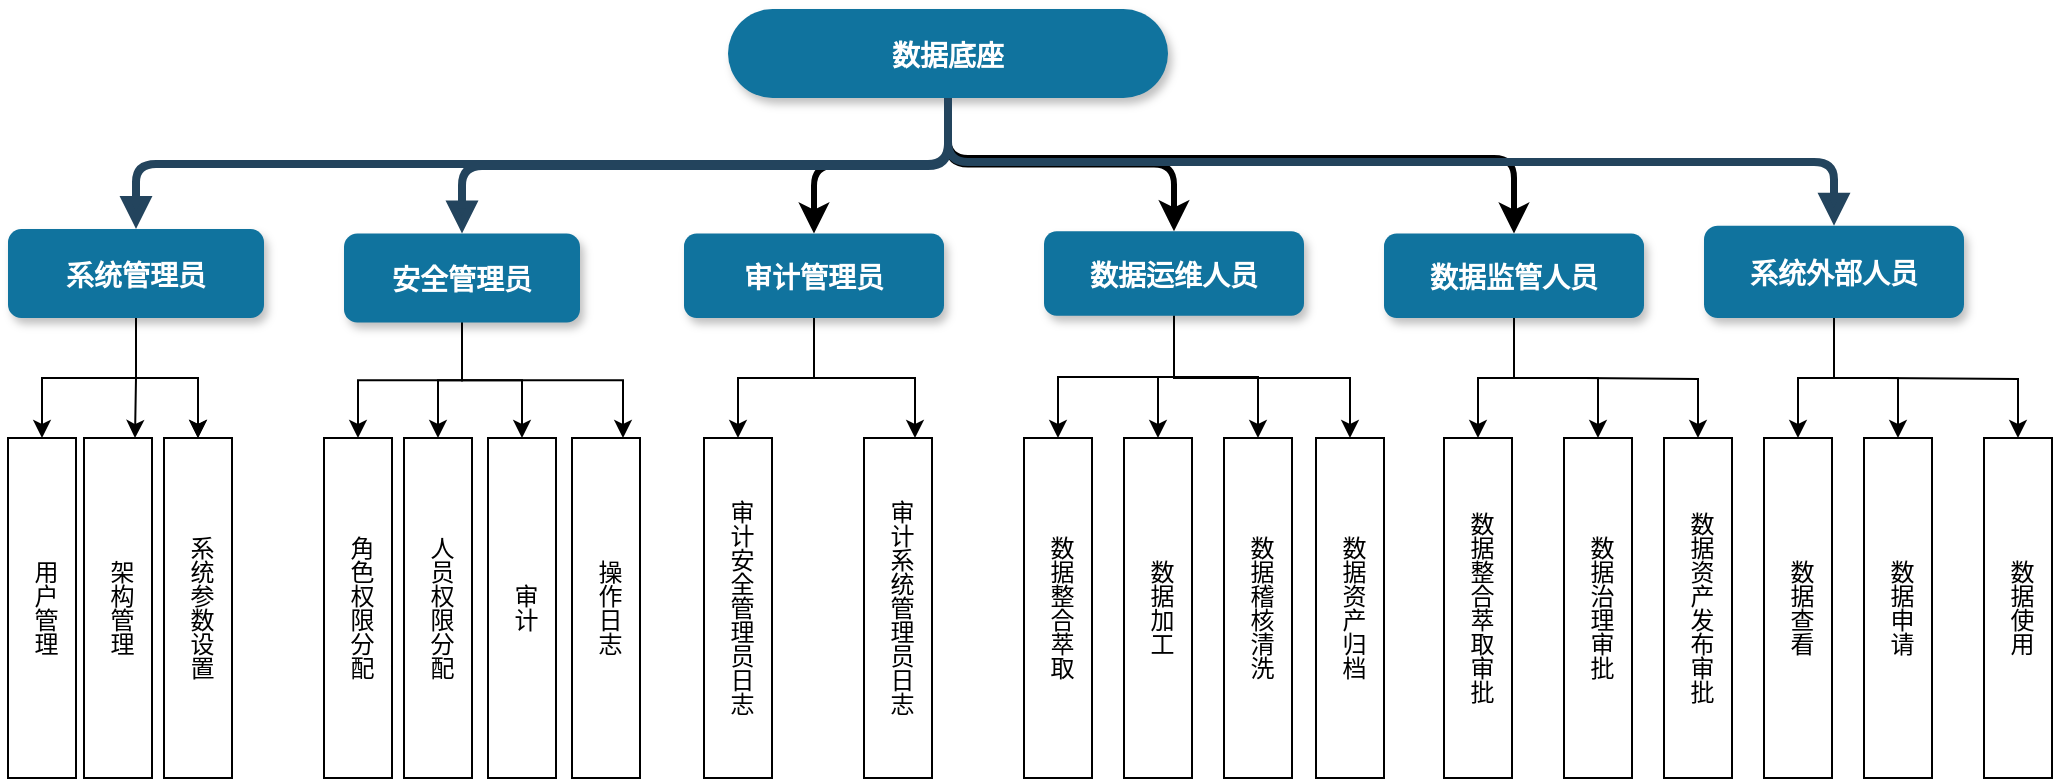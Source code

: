 <mxfile version="24.8.0">
  <diagram name="Page-1" id="97916047-d0de-89f5-080d-49f4d83e522f">
    <mxGraphModel dx="1085" dy="615" grid="1" gridSize="10" guides="1" tooltips="1" connect="1" arrows="1" fold="1" page="1" pageScale="1.5" pageWidth="1169" pageHeight="827" background="none" math="0" shadow="0">
      <root>
        <mxCell id="0" />
        <mxCell id="1" parent="0" />
        <mxCell id="LzSMEyJ2_mdjWp6q9Ydg-65" value="" style="edgeStyle=orthogonalEdgeStyle;rounded=1;orthogonalLoop=1;jettySize=auto;html=1;curved=0;strokeWidth=3;" edge="1" parent="1" source="3" target="LzSMEyJ2_mdjWp6q9Ydg-55">
          <mxGeometry relative="1" as="geometry" />
        </mxCell>
        <mxCell id="LzSMEyJ2_mdjWp6q9Ydg-66" style="edgeStyle=orthogonalEdgeStyle;rounded=1;orthogonalLoop=1;jettySize=auto;html=1;curved=0;strokeWidth=3;" edge="1" parent="1" source="3" target="LzSMEyJ2_mdjWp6q9Ydg-56">
          <mxGeometry relative="1" as="geometry" />
        </mxCell>
        <mxCell id="LzSMEyJ2_mdjWp6q9Ydg-67" style="edgeStyle=orthogonalEdgeStyle;rounded=1;orthogonalLoop=1;jettySize=auto;html=1;entryX=0.5;entryY=0;entryDx=0;entryDy=0;curved=0;strokeWidth=3;" edge="1" parent="1" target="LzSMEyJ2_mdjWp6q9Ydg-57">
          <mxGeometry relative="1" as="geometry">
            <mxPoint x="772" y="390" as="sourcePoint" />
            <Array as="points">
              <mxPoint x="772" y="420" />
              <mxPoint x="1055" y="420" />
            </Array>
          </mxGeometry>
        </mxCell>
        <mxCell id="3" value="数据底座" style="rounded=1;fillColor=#10739E;strokeColor=none;shadow=1;gradientColor=none;fontStyle=1;fontColor=#FFFFFF;fontSize=14;arcSize=50;" parent="1" vertex="1">
          <mxGeometry x="662" y="345.5" width="220" height="44.5" as="geometry" />
        </mxCell>
        <mxCell id="LzSMEyJ2_mdjWp6q9Ydg-61" style="edgeStyle=orthogonalEdgeStyle;rounded=0;orthogonalLoop=1;jettySize=auto;html=1;" edge="1" parent="1" source="4" target="LzSMEyJ2_mdjWp6q9Ydg-60">
          <mxGeometry relative="1" as="geometry" />
        </mxCell>
        <mxCell id="LzSMEyJ2_mdjWp6q9Ydg-72" value="" style="edgeStyle=orthogonalEdgeStyle;rounded=0;orthogonalLoop=1;jettySize=auto;html=1;" edge="1" parent="1" source="4" target="LzSMEyJ2_mdjWp6q9Ydg-70">
          <mxGeometry relative="1" as="geometry" />
        </mxCell>
        <mxCell id="LzSMEyJ2_mdjWp6q9Ydg-73" value="" style="edgeStyle=orthogonalEdgeStyle;rounded=0;orthogonalLoop=1;jettySize=auto;html=1;" edge="1" parent="1" source="4" target="LzSMEyJ2_mdjWp6q9Ydg-70">
          <mxGeometry relative="1" as="geometry" />
        </mxCell>
        <mxCell id="LzSMEyJ2_mdjWp6q9Ydg-74" style="edgeStyle=orthogonalEdgeStyle;rounded=0;orthogonalLoop=1;jettySize=auto;html=1;entryX=0.75;entryY=0;entryDx=0;entryDy=0;" edge="1" parent="1" source="4" target="LzSMEyJ2_mdjWp6q9Ydg-69">
          <mxGeometry relative="1" as="geometry" />
        </mxCell>
        <mxCell id="4" value="系统管理员" style="rounded=1;fillColor=#10739E;strokeColor=none;shadow=1;gradientColor=none;fontStyle=1;fontColor=#FFFFFF;fontSize=14;" parent="1" vertex="1">
          <mxGeometry x="302" y="455.5" width="128" height="44.5" as="geometry" />
        </mxCell>
        <mxCell id="LzSMEyJ2_mdjWp6q9Ydg-80" style="edgeStyle=orthogonalEdgeStyle;rounded=0;orthogonalLoop=1;jettySize=auto;html=1;" edge="1" parent="1" source="5" target="LzSMEyJ2_mdjWp6q9Ydg-75">
          <mxGeometry relative="1" as="geometry" />
        </mxCell>
        <mxCell id="LzSMEyJ2_mdjWp6q9Ydg-81" value="" style="edgeStyle=orthogonalEdgeStyle;rounded=0;orthogonalLoop=1;jettySize=auto;html=1;" edge="1" parent="1" source="5" target="LzSMEyJ2_mdjWp6q9Ydg-77">
          <mxGeometry relative="1" as="geometry" />
        </mxCell>
        <mxCell id="LzSMEyJ2_mdjWp6q9Ydg-82" style="edgeStyle=orthogonalEdgeStyle;rounded=0;orthogonalLoop=1;jettySize=auto;html=1;entryX=0.75;entryY=0;entryDx=0;entryDy=0;" edge="1" parent="1" source="5" target="LzSMEyJ2_mdjWp6q9Ydg-78">
          <mxGeometry relative="1" as="geometry" />
        </mxCell>
        <mxCell id="LzSMEyJ2_mdjWp6q9Ydg-83" style="edgeStyle=orthogonalEdgeStyle;rounded=0;orthogonalLoop=1;jettySize=auto;html=1;" edge="1" parent="1" source="5" target="LzSMEyJ2_mdjWp6q9Ydg-76">
          <mxGeometry relative="1" as="geometry" />
        </mxCell>
        <mxCell id="5" value="安全管理员" style="rounded=1;fillColor=#10739E;strokeColor=none;shadow=1;gradientColor=none;fontStyle=1;fontColor=#FFFFFF;fontSize=14;" parent="1" vertex="1">
          <mxGeometry x="470" y="457.75" width="118" height="44.5" as="geometry" />
        </mxCell>
        <mxCell id="LzSMEyJ2_mdjWp6q9Ydg-108" style="edgeStyle=orthogonalEdgeStyle;rounded=0;orthogonalLoop=1;jettySize=auto;html=1;" edge="1" parent="1" source="6" target="LzSMEyJ2_mdjWp6q9Ydg-105">
          <mxGeometry relative="1" as="geometry" />
        </mxCell>
        <mxCell id="LzSMEyJ2_mdjWp6q9Ydg-109" style="edgeStyle=orthogonalEdgeStyle;rounded=0;orthogonalLoop=1;jettySize=auto;html=1;entryX=0.5;entryY=0;entryDx=0;entryDy=0;" edge="1" parent="1" source="6" target="LzSMEyJ2_mdjWp6q9Ydg-106">
          <mxGeometry relative="1" as="geometry" />
        </mxCell>
        <mxCell id="LzSMEyJ2_mdjWp6q9Ydg-110" style="edgeStyle=orthogonalEdgeStyle;rounded=0;orthogonalLoop=1;jettySize=auto;html=1;entryX=0.5;entryY=0;entryDx=0;entryDy=0;" edge="1" parent="1" target="LzSMEyJ2_mdjWp6q9Ydg-107">
          <mxGeometry relative="1" as="geometry">
            <mxPoint x="1240" y="530" as="sourcePoint" />
          </mxGeometry>
        </mxCell>
        <mxCell id="6" value="系统外部人员" style="rounded=1;fillColor=#10739E;strokeColor=none;shadow=1;gradientColor=none;fontStyle=1;fontColor=#FFFFFF;fontSize=14;" parent="1" vertex="1">
          <mxGeometry x="1150" y="453.88" width="130" height="46.12" as="geometry" />
        </mxCell>
        <mxCell id="30" value="" style="edgeStyle=elbowEdgeStyle;elbow=vertical;strokeWidth=4;endArrow=block;endFill=1;fontStyle=1;strokeColor=#23445D;" parent="1" source="3" target="5" edge="1">
          <mxGeometry x="22" y="165.5" width="100" height="100" as="geometry">
            <mxPoint x="22" y="265.5" as="sourcePoint" />
            <mxPoint x="122" y="165.5" as="targetPoint" />
          </mxGeometry>
        </mxCell>
        <mxCell id="31" value="" style="edgeStyle=elbowEdgeStyle;elbow=vertical;strokeWidth=4;endArrow=block;endFill=1;fontStyle=1;strokeColor=#23445D;" parent="1" source="3" target="4" edge="1">
          <mxGeometry x="22" y="165.5" width="100" height="100" as="geometry">
            <mxPoint x="22" y="265.5" as="sourcePoint" />
            <mxPoint x="122" y="165.5" as="targetPoint" />
          </mxGeometry>
        </mxCell>
        <mxCell id="32" value="" style="edgeStyle=elbowEdgeStyle;elbow=vertical;strokeWidth=4;endArrow=block;endFill=1;fontStyle=1;strokeColor=#23445D;" parent="1" source="3" target="6" edge="1">
          <mxGeometry x="22" y="165.5" width="100" height="100" as="geometry">
            <mxPoint x="22" y="265.5" as="sourcePoint" />
            <mxPoint x="122" y="165.5" as="targetPoint" />
          </mxGeometry>
        </mxCell>
        <mxCell id="LzSMEyJ2_mdjWp6q9Ydg-88" style="edgeStyle=orthogonalEdgeStyle;rounded=0;orthogonalLoop=1;jettySize=auto;html=1;entryX=0.5;entryY=0;entryDx=0;entryDy=0;" edge="1" parent="1" source="LzSMEyJ2_mdjWp6q9Ydg-55" target="LzSMEyJ2_mdjWp6q9Ydg-85">
          <mxGeometry relative="1" as="geometry" />
        </mxCell>
        <mxCell id="LzSMEyJ2_mdjWp6q9Ydg-89" style="edgeStyle=orthogonalEdgeStyle;rounded=0;orthogonalLoop=1;jettySize=auto;html=1;entryX=0.75;entryY=0;entryDx=0;entryDy=0;" edge="1" parent="1" source="LzSMEyJ2_mdjWp6q9Ydg-55" target="LzSMEyJ2_mdjWp6q9Ydg-86">
          <mxGeometry relative="1" as="geometry" />
        </mxCell>
        <mxCell id="LzSMEyJ2_mdjWp6q9Ydg-55" value="审计管理员" style="rounded=1;fillColor=#10739E;strokeColor=none;shadow=1;gradientColor=none;fontStyle=1;fontColor=#FFFFFF;fontSize=14;" vertex="1" parent="1">
          <mxGeometry x="640" y="457.75" width="130" height="42.25" as="geometry" />
        </mxCell>
        <mxCell id="LzSMEyJ2_mdjWp6q9Ydg-94" style="edgeStyle=orthogonalEdgeStyle;rounded=0;orthogonalLoop=1;jettySize=auto;html=1;entryX=0.5;entryY=0;entryDx=0;entryDy=0;" edge="1" parent="1" source="LzSMEyJ2_mdjWp6q9Ydg-56" target="LzSMEyJ2_mdjWp6q9Ydg-90">
          <mxGeometry relative="1" as="geometry" />
        </mxCell>
        <mxCell id="LzSMEyJ2_mdjWp6q9Ydg-95" style="edgeStyle=orthogonalEdgeStyle;rounded=0;orthogonalLoop=1;jettySize=auto;html=1;entryX=0.5;entryY=0;entryDx=0;entryDy=0;" edge="1" parent="1" source="LzSMEyJ2_mdjWp6q9Ydg-56" target="LzSMEyJ2_mdjWp6q9Ydg-91">
          <mxGeometry relative="1" as="geometry" />
        </mxCell>
        <mxCell id="LzSMEyJ2_mdjWp6q9Ydg-96" style="edgeStyle=orthogonalEdgeStyle;rounded=0;orthogonalLoop=1;jettySize=auto;html=1;" edge="1" parent="1" source="LzSMEyJ2_mdjWp6q9Ydg-56" target="LzSMEyJ2_mdjWp6q9Ydg-92">
          <mxGeometry relative="1" as="geometry" />
        </mxCell>
        <mxCell id="LzSMEyJ2_mdjWp6q9Ydg-97" style="edgeStyle=orthogonalEdgeStyle;rounded=0;orthogonalLoop=1;jettySize=auto;html=1;" edge="1" parent="1" source="LzSMEyJ2_mdjWp6q9Ydg-56" target="LzSMEyJ2_mdjWp6q9Ydg-93">
          <mxGeometry relative="1" as="geometry">
            <Array as="points">
              <mxPoint x="885" y="530" />
              <mxPoint x="973" y="530" />
            </Array>
          </mxGeometry>
        </mxCell>
        <mxCell id="LzSMEyJ2_mdjWp6q9Ydg-56" value="数据运维人员" style="rounded=1;fillColor=#10739E;strokeColor=none;shadow=1;gradientColor=none;fontStyle=1;fontColor=#FFFFFF;fontSize=14;" vertex="1" parent="1">
          <mxGeometry x="820" y="456.63" width="130" height="42.25" as="geometry" />
        </mxCell>
        <mxCell id="LzSMEyJ2_mdjWp6q9Ydg-101" style="edgeStyle=orthogonalEdgeStyle;rounded=0;orthogonalLoop=1;jettySize=auto;html=1;entryX=0.5;entryY=0;entryDx=0;entryDy=0;" edge="1" parent="1" source="LzSMEyJ2_mdjWp6q9Ydg-57" target="LzSMEyJ2_mdjWp6q9Ydg-98">
          <mxGeometry relative="1" as="geometry" />
        </mxCell>
        <mxCell id="LzSMEyJ2_mdjWp6q9Ydg-103" style="edgeStyle=orthogonalEdgeStyle;rounded=0;orthogonalLoop=1;jettySize=auto;html=1;entryX=0.5;entryY=0;entryDx=0;entryDy=0;" edge="1" parent="1" source="LzSMEyJ2_mdjWp6q9Ydg-57" target="LzSMEyJ2_mdjWp6q9Ydg-100">
          <mxGeometry relative="1" as="geometry" />
        </mxCell>
        <mxCell id="LzSMEyJ2_mdjWp6q9Ydg-104" style="edgeStyle=orthogonalEdgeStyle;rounded=0;orthogonalLoop=1;jettySize=auto;html=1;" edge="1" parent="1" target="LzSMEyJ2_mdjWp6q9Ydg-102">
          <mxGeometry relative="1" as="geometry">
            <mxPoint x="1090" y="530" as="sourcePoint" />
          </mxGeometry>
        </mxCell>
        <mxCell id="LzSMEyJ2_mdjWp6q9Ydg-57" value="数据监管人员" style="rounded=1;fillColor=#10739E;strokeColor=none;shadow=1;gradientColor=none;fontStyle=1;fontColor=#FFFFFF;fontSize=14;" vertex="1" parent="1">
          <mxGeometry x="990" y="457.75" width="130" height="42.25" as="geometry" />
        </mxCell>
        <mxCell id="LzSMEyJ2_mdjWp6q9Ydg-60" value="用户管理" style="rounded=0;whiteSpace=wrap;html=1;textDirection=vertical-lr;" vertex="1" parent="1">
          <mxGeometry x="302" y="560" width="34" height="170" as="geometry" />
        </mxCell>
        <mxCell id="LzSMEyJ2_mdjWp6q9Ydg-69" value="架构管理" style="rounded=0;whiteSpace=wrap;html=1;textDirection=vertical-lr;" vertex="1" parent="1">
          <mxGeometry x="340" y="560" width="34" height="170" as="geometry" />
        </mxCell>
        <mxCell id="LzSMEyJ2_mdjWp6q9Ydg-70" value="系统参数设置" style="rounded=0;whiteSpace=wrap;html=1;textDirection=vertical-lr;" vertex="1" parent="1">
          <mxGeometry x="380" y="560" width="34" height="170" as="geometry" />
        </mxCell>
        <mxCell id="LzSMEyJ2_mdjWp6q9Ydg-75" value="角色权限分配" style="rounded=0;whiteSpace=wrap;html=1;textDirection=vertical-lr;" vertex="1" parent="1">
          <mxGeometry x="460" y="560" width="34" height="170" as="geometry" />
        </mxCell>
        <mxCell id="LzSMEyJ2_mdjWp6q9Ydg-76" value="人员权限分配" style="rounded=0;whiteSpace=wrap;html=1;textDirection=vertical-lr;" vertex="1" parent="1">
          <mxGeometry x="500" y="560" width="34" height="170" as="geometry" />
        </mxCell>
        <mxCell id="LzSMEyJ2_mdjWp6q9Ydg-77" value="审计" style="rounded=0;whiteSpace=wrap;html=1;textDirection=vertical-lr;" vertex="1" parent="1">
          <mxGeometry x="542" y="560" width="34" height="170" as="geometry" />
        </mxCell>
        <mxCell id="LzSMEyJ2_mdjWp6q9Ydg-78" value="操作日志" style="rounded=0;whiteSpace=wrap;html=1;textDirection=vertical-lr;" vertex="1" parent="1">
          <mxGeometry x="584" y="560" width="34" height="170" as="geometry" />
        </mxCell>
        <mxCell id="LzSMEyJ2_mdjWp6q9Ydg-85" value="审计安全管理员日志" style="rounded=0;whiteSpace=wrap;html=1;textDirection=vertical-lr;" vertex="1" parent="1">
          <mxGeometry x="650" y="560" width="34" height="170" as="geometry" />
        </mxCell>
        <mxCell id="LzSMEyJ2_mdjWp6q9Ydg-86" value="审计系统管理员日志" style="rounded=0;whiteSpace=wrap;html=1;textDirection=vertical-lr;" vertex="1" parent="1">
          <mxGeometry x="730" y="560" width="34" height="170" as="geometry" />
        </mxCell>
        <mxCell id="LzSMEyJ2_mdjWp6q9Ydg-90" value="数据整合萃取" style="rounded=0;whiteSpace=wrap;html=1;textDirection=vertical-lr;" vertex="1" parent="1">
          <mxGeometry x="810" y="560" width="34" height="170" as="geometry" />
        </mxCell>
        <mxCell id="LzSMEyJ2_mdjWp6q9Ydg-91" value="数据加工" style="rounded=0;whiteSpace=wrap;html=1;textDirection=vertical-lr;" vertex="1" parent="1">
          <mxGeometry x="860" y="560" width="34" height="170" as="geometry" />
        </mxCell>
        <mxCell id="LzSMEyJ2_mdjWp6q9Ydg-92" value="数据稽核清洗" style="rounded=0;whiteSpace=wrap;html=1;textDirection=vertical-lr;" vertex="1" parent="1">
          <mxGeometry x="910" y="560" width="34" height="170" as="geometry" />
        </mxCell>
        <mxCell id="LzSMEyJ2_mdjWp6q9Ydg-93" value="数据资产归档" style="rounded=0;whiteSpace=wrap;html=1;textDirection=vertical-lr;" vertex="1" parent="1">
          <mxGeometry x="956" y="560" width="34" height="170" as="geometry" />
        </mxCell>
        <mxCell id="LzSMEyJ2_mdjWp6q9Ydg-98" value="数据整合萃取审批" style="rounded=0;whiteSpace=wrap;html=1;textDirection=vertical-lr;" vertex="1" parent="1">
          <mxGeometry x="1020" y="560" width="34" height="170" as="geometry" />
        </mxCell>
        <mxCell id="LzSMEyJ2_mdjWp6q9Ydg-100" value="数据治理审批" style="rounded=0;whiteSpace=wrap;html=1;textDirection=vertical-lr;" vertex="1" parent="1">
          <mxGeometry x="1080" y="560" width="34" height="170" as="geometry" />
        </mxCell>
        <mxCell id="LzSMEyJ2_mdjWp6q9Ydg-102" value="数据资产发布审批" style="rounded=0;whiteSpace=wrap;html=1;textDirection=vertical-lr;" vertex="1" parent="1">
          <mxGeometry x="1130" y="560" width="34" height="170" as="geometry" />
        </mxCell>
        <mxCell id="LzSMEyJ2_mdjWp6q9Ydg-105" value="数据查看" style="rounded=0;whiteSpace=wrap;html=1;textDirection=vertical-lr;" vertex="1" parent="1">
          <mxGeometry x="1180" y="560" width="34" height="170" as="geometry" />
        </mxCell>
        <mxCell id="LzSMEyJ2_mdjWp6q9Ydg-106" value="数据申请" style="rounded=0;whiteSpace=wrap;html=1;textDirection=vertical-lr;" vertex="1" parent="1">
          <mxGeometry x="1230" y="560" width="34" height="170" as="geometry" />
        </mxCell>
        <mxCell id="LzSMEyJ2_mdjWp6q9Ydg-107" value="数据使用" style="rounded=0;whiteSpace=wrap;html=1;textDirection=vertical-lr;" vertex="1" parent="1">
          <mxGeometry x="1290" y="560" width="34" height="170" as="geometry" />
        </mxCell>
      </root>
    </mxGraphModel>
  </diagram>
</mxfile>
